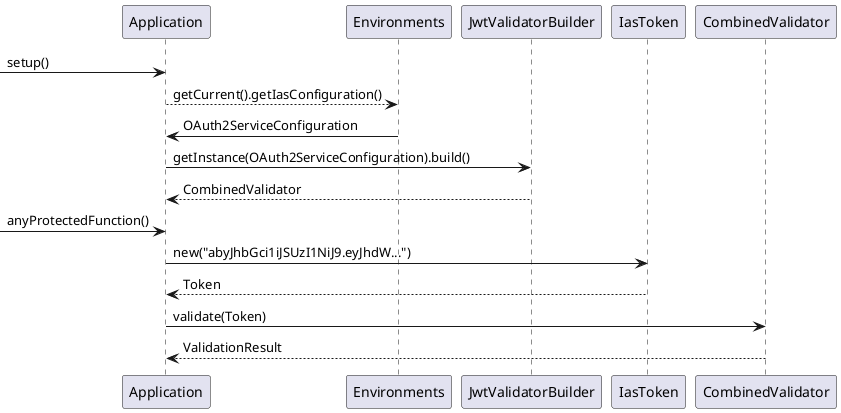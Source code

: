 @startuml
-> Application: setup()
Application --> Environments: getCurrent().getIasConfiguration()

Environments -> Application: OAuth2ServiceConfiguration

Application -> JwtValidatorBuilder: getInstance(OAuth2ServiceConfiguration).build()
JwtValidatorBuilder --> Application: CombinedValidator

-> Application: anyProtectedFunction()


Application -> IasToken: new("abyJhbGci1iJSUzI1NiJ9.eyJhdW...")
IasToken --> Application: Token

Application -> CombinedValidator: validate(Token)
CombinedValidator --> Application: ValidationResult
@enduml


